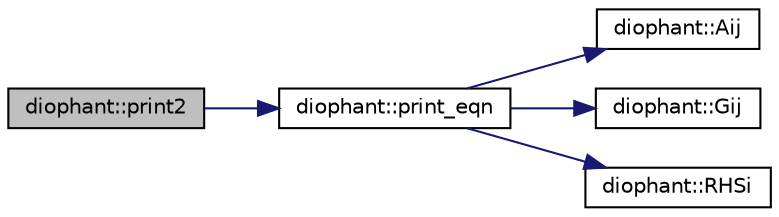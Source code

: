 digraph "diophant::print2"
{
  edge [fontname="Helvetica",fontsize="10",labelfontname="Helvetica",labelfontsize="10"];
  node [fontname="Helvetica",fontsize="10",shape=record];
  rankdir="LR";
  Node403 [label="diophant::print2",height=0.2,width=0.4,color="black", fillcolor="grey75", style="filled", fontcolor="black"];
  Node403 -> Node404 [color="midnightblue",fontsize="10",style="solid",fontname="Helvetica"];
  Node404 [label="diophant::print_eqn",height=0.2,width=0.4,color="black", fillcolor="white", style="filled",URL="$d7/d9c/classdiophant.html#a94f356a90925f7a0d966f982a7c5a437"];
  Node404 -> Node405 [color="midnightblue",fontsize="10",style="solid",fontname="Helvetica"];
  Node405 [label="diophant::Aij",height=0.2,width=0.4,color="black", fillcolor="white", style="filled",URL="$d7/d9c/classdiophant.html#af86d3bf833485e2f2d7b4a19288fc698"];
  Node404 -> Node406 [color="midnightblue",fontsize="10",style="solid",fontname="Helvetica"];
  Node406 [label="diophant::Gij",height=0.2,width=0.4,color="black", fillcolor="white", style="filled",URL="$d7/d9c/classdiophant.html#a4d6f0cda44ebcbbf242e850ae6f6e611"];
  Node404 -> Node407 [color="midnightblue",fontsize="10",style="solid",fontname="Helvetica"];
  Node407 [label="diophant::RHSi",height=0.2,width=0.4,color="black", fillcolor="white", style="filled",URL="$d7/d9c/classdiophant.html#aa56efaa8e28e17c83f96ed409964b3e1"];
}
